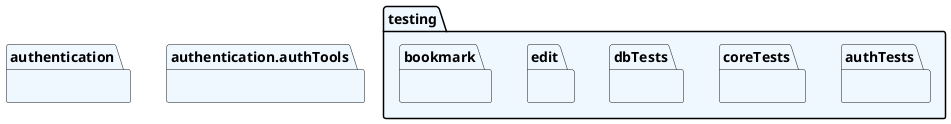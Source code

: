 @startuml packages
set namespaceSeparator none
package "authentication" as authentication #aliceblue {
}
package "authentication.authTools" as authentication.authTools #aliceblue {
}
package "testing" as testing #aliceblue {
    package "authTests" as authTests #aliceblue {
    }
    package "coreTests" as coreTests #aliceblue {
    }
    package "dbTests" as dbTests #aliceblue {
    }
    package "edit" as edit #aliceblue {
    }
    package "bookmark" as bookmark #aliceblue {
    }
}
@enduml
